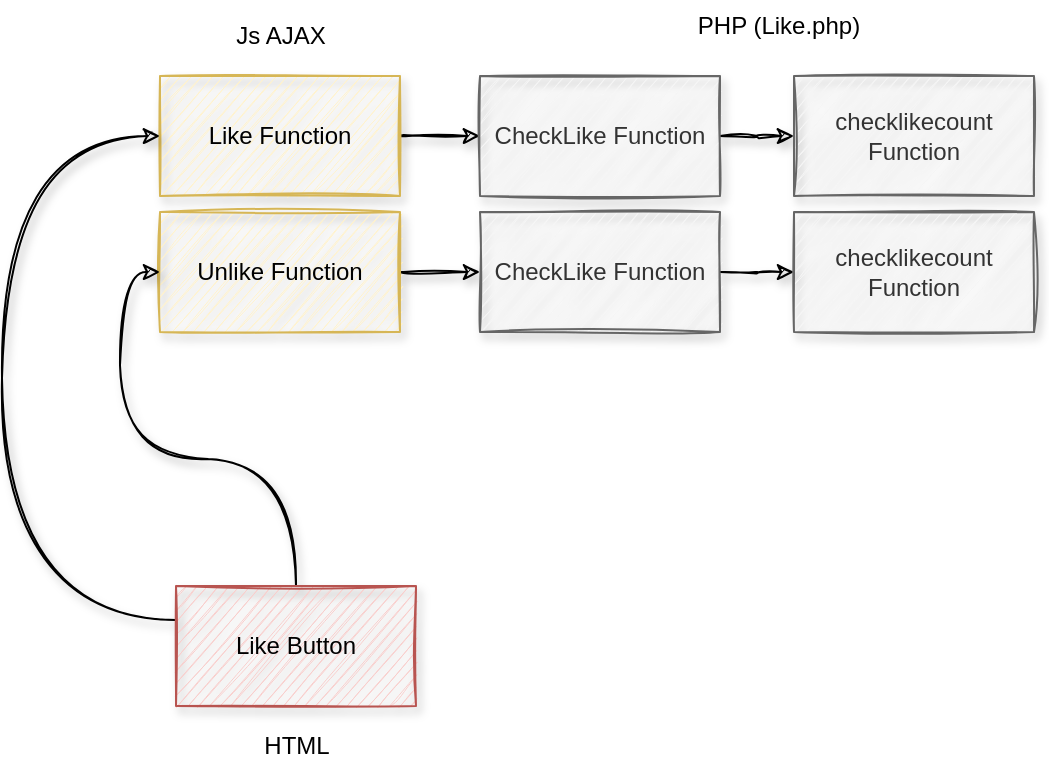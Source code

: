 <mxfile version="16.5.1" type="device"><diagram id="NnDZ1B__zHKzK9OFrVB7" name="Page-1"><mxGraphModel dx="1102" dy="857" grid="0" gridSize="10" guides="1" tooltips="1" connect="1" arrows="1" fold="1" page="1" pageScale="1" pageWidth="850" pageHeight="1100" math="0" shadow="0"><root><mxCell id="0"/><mxCell id="1" parent="0"/><mxCell id="FkNMGfBtg5Annc0JxCpA-8" style="edgeStyle=orthogonalEdgeStyle;curved=1;rounded=0;orthogonalLoop=1;jettySize=auto;html=1;entryX=0;entryY=0.5;entryDx=0;entryDy=0;shadow=1;sketch=1;" parent="1" source="FkNMGfBtg5Annc0JxCpA-1" target="FkNMGfBtg5Annc0JxCpA-6" edge="1"><mxGeometry relative="1" as="geometry"/></mxCell><mxCell id="FkNMGfBtg5Annc0JxCpA-1" value="Like Function" style="rounded=0;whiteSpace=wrap;html=1;shadow=1;sketch=1;fillColor=#fff2cc;strokeColor=#d6b656;" parent="1" vertex="1"><mxGeometry x="189" y="250" width="120" height="60" as="geometry"/></mxCell><mxCell id="FkNMGfBtg5Annc0JxCpA-9" style="edgeStyle=orthogonalEdgeStyle;curved=1;rounded=0;orthogonalLoop=1;jettySize=auto;html=1;entryX=0;entryY=0.5;entryDx=0;entryDy=0;shadow=1;sketch=1;" parent="1" source="FkNMGfBtg5Annc0JxCpA-2" target="FkNMGfBtg5Annc0JxCpA-7" edge="1"><mxGeometry relative="1" as="geometry"/></mxCell><mxCell id="FkNMGfBtg5Annc0JxCpA-2" value="Unlike Function" style="rounded=0;whiteSpace=wrap;html=1;shadow=1;sketch=1;fillColor=#fff2cc;strokeColor=#d6b656;" parent="1" vertex="1"><mxGeometry x="189" y="318" width="120" height="60" as="geometry"/></mxCell><mxCell id="FkNMGfBtg5Annc0JxCpA-4" style="edgeStyle=orthogonalEdgeStyle;rounded=0;orthogonalLoop=1;jettySize=auto;html=1;entryX=0;entryY=0.5;entryDx=0;entryDy=0;curved=1;shadow=1;sketch=1;" parent="1" source="FkNMGfBtg5Annc0JxCpA-3" target="FkNMGfBtg5Annc0JxCpA-1" edge="1"><mxGeometry relative="1" as="geometry"><Array as="points"><mxPoint x="110" y="522"/><mxPoint x="110" y="280"/></Array></mxGeometry></mxCell><mxCell id="FkNMGfBtg5Annc0JxCpA-5" style="edgeStyle=orthogonalEdgeStyle;curved=1;rounded=0;orthogonalLoop=1;jettySize=auto;html=1;entryX=0;entryY=0.5;entryDx=0;entryDy=0;shadow=1;sketch=1;" parent="1" source="FkNMGfBtg5Annc0JxCpA-3" target="FkNMGfBtg5Annc0JxCpA-2" edge="1"><mxGeometry relative="1" as="geometry"/></mxCell><mxCell id="FkNMGfBtg5Annc0JxCpA-3" value="Like Button" style="rounded=0;whiteSpace=wrap;html=1;shadow=1;sketch=1;fillColor=#f8cecc;strokeColor=#b85450;" parent="1" vertex="1"><mxGeometry x="197" y="505" width="120" height="60" as="geometry"/></mxCell><mxCell id="FkNMGfBtg5Annc0JxCpA-12" style="edgeStyle=orthogonalEdgeStyle;curved=1;rounded=0;orthogonalLoop=1;jettySize=auto;html=1;entryX=0;entryY=0.5;entryDx=0;entryDy=0;shadow=1;sketch=1;" parent="1" source="FkNMGfBtg5Annc0JxCpA-6" target="FkNMGfBtg5Annc0JxCpA-10" edge="1"><mxGeometry relative="1" as="geometry"/></mxCell><mxCell id="FkNMGfBtg5Annc0JxCpA-6" value="CheckLike Function" style="rounded=0;whiteSpace=wrap;html=1;shadow=1;sketch=1;fillColor=#f5f5f5;fontColor=#333333;strokeColor=#666666;" parent="1" vertex="1"><mxGeometry x="349" y="250" width="120" height="60" as="geometry"/></mxCell><mxCell id="FkNMGfBtg5Annc0JxCpA-13" style="edgeStyle=orthogonalEdgeStyle;curved=1;rounded=0;orthogonalLoop=1;jettySize=auto;html=1;entryX=0;entryY=0.5;entryDx=0;entryDy=0;shadow=1;sketch=1;" parent="1" source="FkNMGfBtg5Annc0JxCpA-7" target="FkNMGfBtg5Annc0JxCpA-11" edge="1"><mxGeometry relative="1" as="geometry"/></mxCell><mxCell id="FkNMGfBtg5Annc0JxCpA-7" value="CheckLike Function" style="rounded=0;whiteSpace=wrap;html=1;shadow=1;sketch=1;fillColor=#f5f5f5;fontColor=#333333;strokeColor=#666666;" parent="1" vertex="1"><mxGeometry x="349" y="318" width="120" height="60" as="geometry"/></mxCell><mxCell id="FkNMGfBtg5Annc0JxCpA-10" value="checklikecount Function" style="rounded=0;whiteSpace=wrap;html=1;shadow=1;sketch=1;fillColor=#f5f5f5;fontColor=#333333;strokeColor=#666666;" parent="1" vertex="1"><mxGeometry x="506" y="250" width="120" height="60" as="geometry"/></mxCell><mxCell id="FkNMGfBtg5Annc0JxCpA-11" value="checklikecount Function" style="rounded=0;whiteSpace=wrap;html=1;shadow=1;sketch=1;fillColor=#f5f5f5;fontColor=#333333;strokeColor=#666666;" parent="1" vertex="1"><mxGeometry x="506" y="318" width="120" height="60" as="geometry"/></mxCell><mxCell id="FkNMGfBtg5Annc0JxCpA-14" value="Js AJAX" style="text;html=1;resizable=0;autosize=1;align=center;verticalAlign=middle;points=[];fillColor=none;strokeColor=none;rounded=0;shadow=1;" parent="1" vertex="1"><mxGeometry x="221.5" y="221" width="55" height="18" as="geometry"/></mxCell><mxCell id="FkNMGfBtg5Annc0JxCpA-15" value="PHP (Like.php)" style="text;html=1;resizable=0;autosize=1;align=center;verticalAlign=middle;points=[];fillColor=none;strokeColor=none;rounded=0;shadow=1;" parent="1" vertex="1"><mxGeometry x="452" y="216" width="91" height="18" as="geometry"/></mxCell><mxCell id="FkNMGfBtg5Annc0JxCpA-16" value="HTML" style="text;html=1;resizable=0;autosize=1;align=center;verticalAlign=middle;points=[];fillColor=none;strokeColor=none;rounded=0;shadow=1;" parent="1" vertex="1"><mxGeometry x="235.5" y="576" width="43" height="18" as="geometry"/></mxCell></root></mxGraphModel></diagram></mxfile>